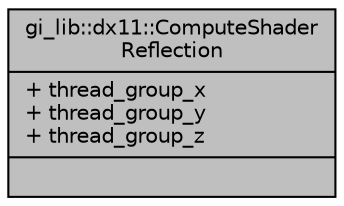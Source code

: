 digraph "gi_lib::dx11::ComputeShaderReflection"
{
  edge [fontname="Helvetica",fontsize="10",labelfontname="Helvetica",labelfontsize="10"];
  node [fontname="Helvetica",fontsize="10",shape=record];
  Node1 [label="{gi_lib::dx11::ComputeShader\lReflection\n|+ thread_group_x\l+ thread_group_y\l+ thread_group_z\l|}",height=0.2,width=0.4,color="black", fillcolor="grey75", style="filled", fontcolor="black"];
}
